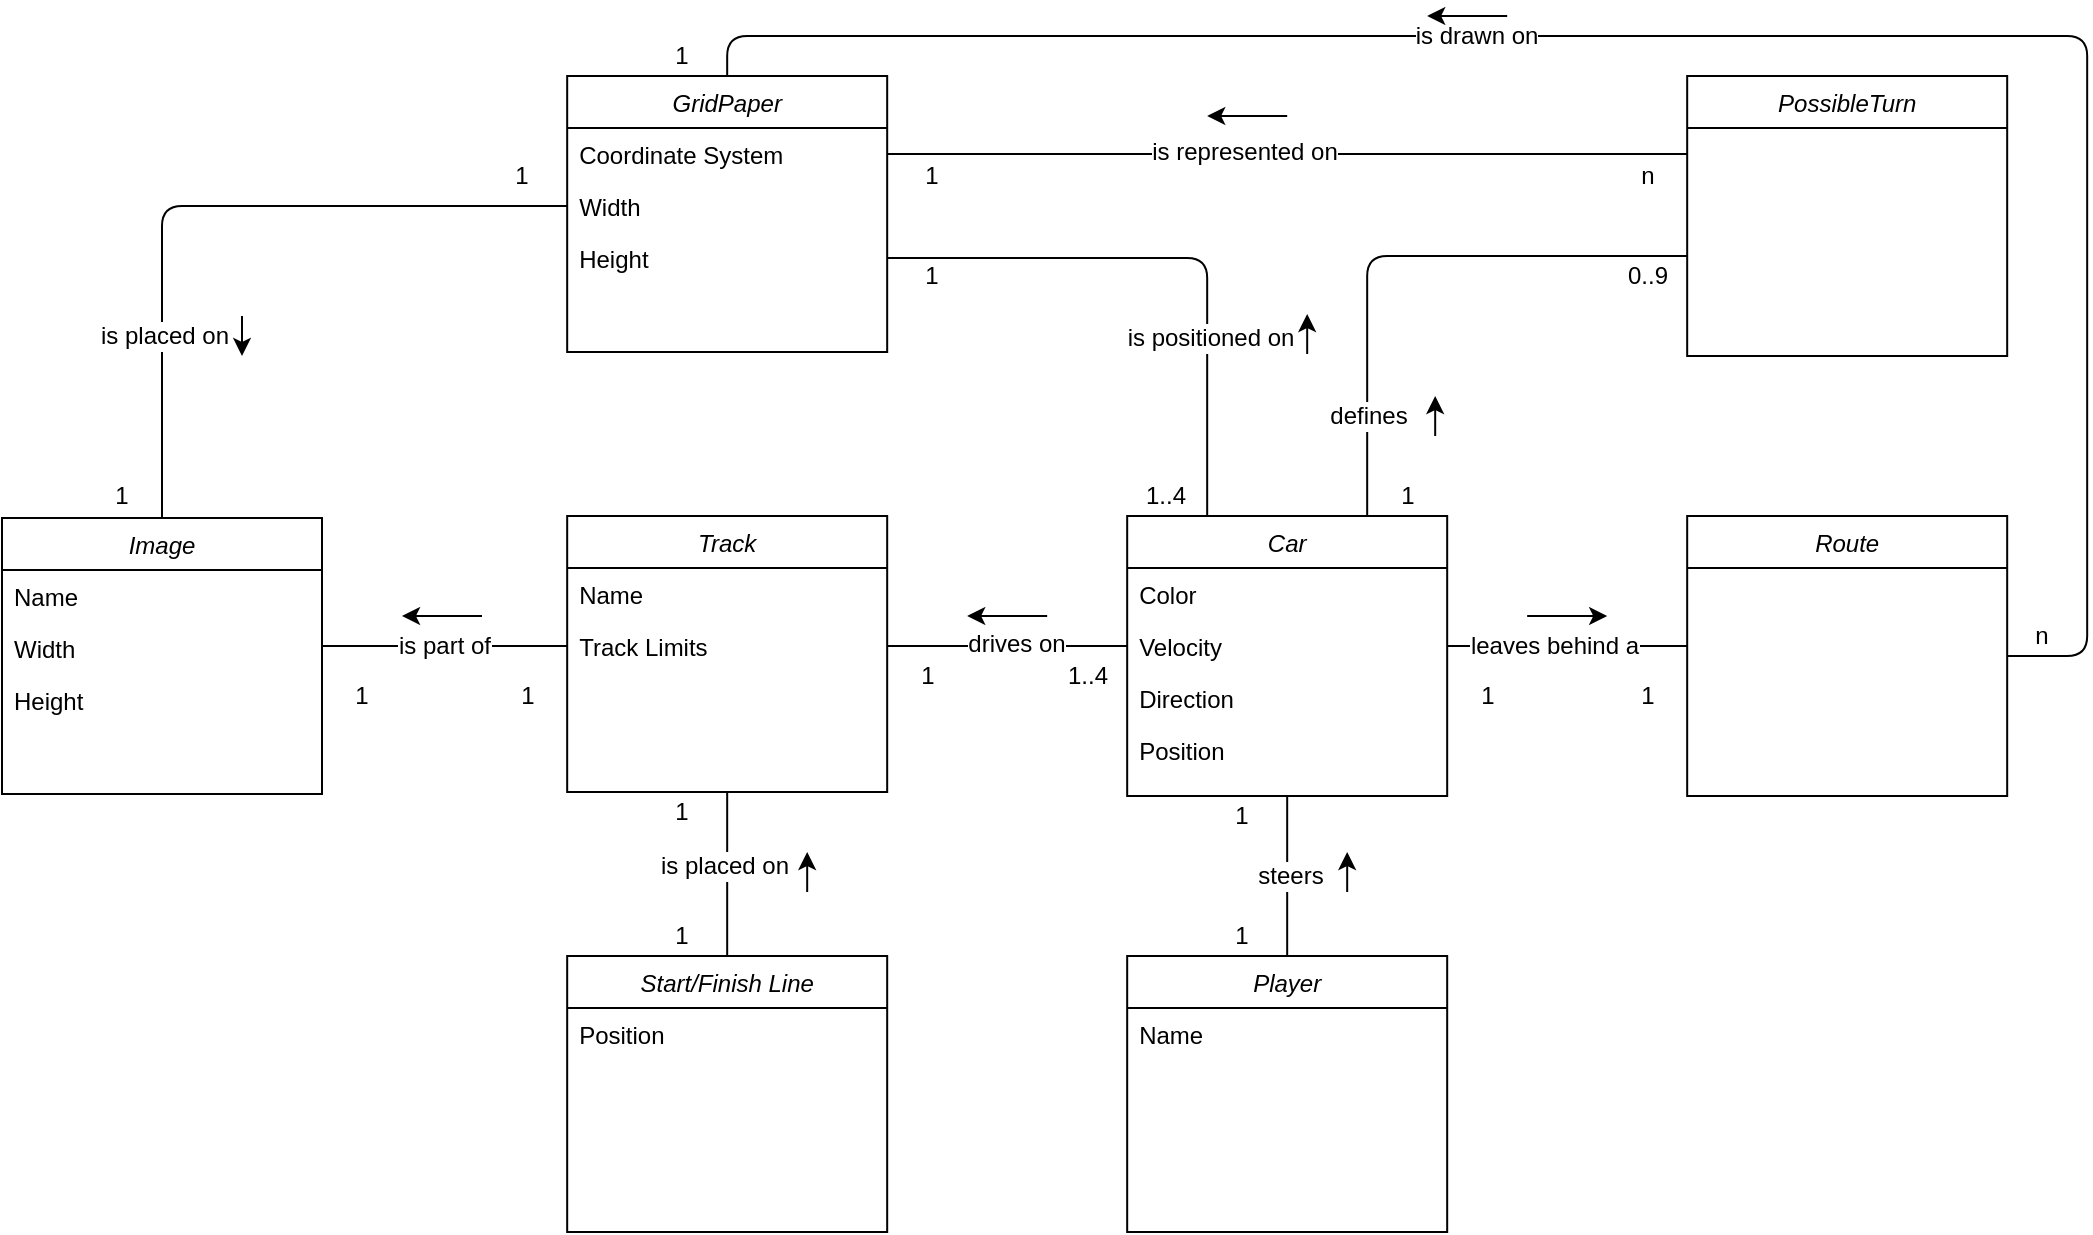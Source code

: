 <mxfile version="13.0.3" type="device"><diagram id="C5RBs43oDa-KdzZeNtuy" name="Page-1"><mxGraphModel dx="1933" dy="911" grid="1" gridSize="10" guides="1" tooltips="1" connect="1" arrows="1" fold="1" page="1" pageScale="1" pageWidth="827" pageHeight="1169" math="0" shadow="0"><root><mxCell id="WIyWlLk6GJQsqaUBKTNV-0"/><mxCell id="WIyWlLk6GJQsqaUBKTNV-1" parent="WIyWlLk6GJQsqaUBKTNV-0"/><mxCell id="zkfFHV4jXpPFQw0GAbJ--0" value="Route" style="swimlane;fontStyle=2;align=center;verticalAlign=top;childLayout=stackLayout;horizontal=1;startSize=26;horizontalStack=0;resizeParent=1;resizeLast=0;collapsible=1;marginBottom=0;rounded=0;shadow=0;strokeWidth=1;" parent="WIyWlLk6GJQsqaUBKTNV-1" vertex="1"><mxGeometry x="592.59" y="340" width="160" height="140" as="geometry"><mxRectangle x="230" y="140" width="160" height="26" as="alternateBounds"/></mxGeometry></mxCell><mxCell id="_Ce2236hqP0dLdOvEONe-0" value="PossibleTurn" style="swimlane;fontStyle=2;align=center;verticalAlign=top;childLayout=stackLayout;horizontal=1;startSize=26;horizontalStack=0;resizeParent=1;resizeLast=0;collapsible=1;marginBottom=0;rounded=0;shadow=0;strokeWidth=1;" parent="WIyWlLk6GJQsqaUBKTNV-1" vertex="1"><mxGeometry x="592.59" y="120" width="160" height="140" as="geometry"><mxRectangle x="230" y="140" width="160" height="26" as="alternateBounds"/></mxGeometry></mxCell><mxCell id="_Ce2236hqP0dLdOvEONe-6" value="Car" style="swimlane;fontStyle=2;align=center;verticalAlign=top;childLayout=stackLayout;horizontal=1;startSize=26;horizontalStack=0;resizeParent=1;resizeLast=0;collapsible=1;marginBottom=0;rounded=0;shadow=0;strokeWidth=1;" parent="WIyWlLk6GJQsqaUBKTNV-1" vertex="1"><mxGeometry x="312.59" y="340" width="160" height="140" as="geometry"><mxRectangle x="230" y="140" width="160" height="26" as="alternateBounds"/></mxGeometry></mxCell><mxCell id="_Ce2236hqP0dLdOvEONe-7" value="Color" style="text;align=left;verticalAlign=top;spacingLeft=4;spacingRight=4;overflow=hidden;rotatable=0;points=[[0,0.5],[1,0.5]];portConstraint=eastwest;" parent="_Ce2236hqP0dLdOvEONe-6" vertex="1"><mxGeometry y="26" width="160" height="26" as="geometry"/></mxCell><mxCell id="_Ce2236hqP0dLdOvEONe-40" value="Velocity" style="text;align=left;verticalAlign=top;spacingLeft=4;spacingRight=4;overflow=hidden;rotatable=0;points=[[0,0.5],[1,0.5]];portConstraint=eastwest;" parent="_Ce2236hqP0dLdOvEONe-6" vertex="1"><mxGeometry y="52" width="160" height="26" as="geometry"/></mxCell><mxCell id="J83h_mVovAWVlKE6ixnx-26" value="Direction" style="text;strokeColor=none;fillColor=none;align=left;verticalAlign=top;spacingLeft=4;spacingRight=4;overflow=hidden;rotatable=0;points=[[0,0.5],[1,0.5]];portConstraint=eastwest;" parent="_Ce2236hqP0dLdOvEONe-6" vertex="1"><mxGeometry y="78" width="160" height="26" as="geometry"/></mxCell><mxCell id="J83h_mVovAWVlKE6ixnx-42" value="Position" style="text;strokeColor=none;fillColor=none;align=left;verticalAlign=top;spacingLeft=4;spacingRight=4;overflow=hidden;rotatable=0;points=[[0,0.5],[1,0.5]];portConstraint=eastwest;" parent="_Ce2236hqP0dLdOvEONe-6" vertex="1"><mxGeometry y="104" width="160" height="26" as="geometry"/></mxCell><mxCell id="J83h_mVovAWVlKE6ixnx-13" value="Start/Finish Line" style="swimlane;fontStyle=2;align=center;verticalAlign=top;childLayout=stackLayout;horizontal=1;startSize=26;horizontalStack=0;resizeParent=1;resizeLast=0;collapsible=1;marginBottom=0;rounded=0;shadow=0;strokeWidth=1;" parent="WIyWlLk6GJQsqaUBKTNV-1" vertex="1"><mxGeometry x="32.59" y="560" width="160" height="138" as="geometry"><mxRectangle x="230" y="140" width="160" height="26" as="alternateBounds"/></mxGeometry></mxCell><mxCell id="J83h_mVovAWVlKE6ixnx-25" value="Position" style="text;strokeColor=none;fillColor=none;align=left;verticalAlign=top;spacingLeft=4;spacingRight=4;overflow=hidden;rotatable=0;points=[[0,0.5],[1,0.5]];portConstraint=eastwest;" parent="J83h_mVovAWVlKE6ixnx-13" vertex="1"><mxGeometry y="26" width="160" height="26" as="geometry"/></mxCell><mxCell id="J83h_mVovAWVlKE6ixnx-0" value="" style="group" parent="WIyWlLk6GJQsqaUBKTNV-1" vertex="1" connectable="0"><mxGeometry x="32.59" y="120.0" width="162" height="138" as="geometry"/></mxCell><mxCell id="_Ce2236hqP0dLdOvEONe-25" value="GridPaper" style="swimlane;fontStyle=2;align=center;verticalAlign=top;childLayout=stackLayout;horizontal=1;startSize=26;horizontalStack=0;resizeParent=1;resizeLast=0;collapsible=1;marginBottom=0;rounded=0;shadow=0;strokeWidth=1;" parent="J83h_mVovAWVlKE6ixnx-0" vertex="1"><mxGeometry width="160" height="138" as="geometry"><mxRectangle x="230" y="140" width="160" height="26" as="alternateBounds"/></mxGeometry></mxCell><mxCell id="J83h_mVovAWVlKE6ixnx-20" value="Coordinate System" style="text;strokeColor=none;fillColor=none;align=left;verticalAlign=top;spacingLeft=4;spacingRight=4;overflow=hidden;rotatable=0;points=[[0,0.5],[1,0.5]];portConstraint=eastwest;" parent="_Ce2236hqP0dLdOvEONe-25" vertex="1"><mxGeometry y="26" width="160" height="26" as="geometry"/></mxCell><mxCell id="J83h_mVovAWVlKE6ixnx-21" value="Width" style="text;strokeColor=none;fillColor=none;align=left;verticalAlign=top;spacingLeft=4;spacingRight=4;overflow=hidden;rotatable=0;points=[[0,0.5],[1,0.5]];portConstraint=eastwest;" parent="_Ce2236hqP0dLdOvEONe-25" vertex="1"><mxGeometry y="52" width="160" height="26" as="geometry"/></mxCell><mxCell id="J83h_mVovAWVlKE6ixnx-22" value="Height" style="text;strokeColor=none;fillColor=none;align=left;verticalAlign=top;spacingLeft=4;spacingRight=4;overflow=hidden;rotatable=0;points=[[0,0.5],[1,0.5]];portConstraint=eastwest;" parent="_Ce2236hqP0dLdOvEONe-25" vertex="1"><mxGeometry y="78" width="160" height="26" as="geometry"/></mxCell><mxCell id="J83h_mVovAWVlKE6ixnx-4" value="Track" style="swimlane;fontStyle=2;align=center;verticalAlign=top;childLayout=stackLayout;horizontal=1;startSize=26;horizontalStack=0;resizeParent=1;resizeLast=0;collapsible=1;marginBottom=0;rounded=0;shadow=0;strokeWidth=1;" parent="WIyWlLk6GJQsqaUBKTNV-1" vertex="1"><mxGeometry x="32.59" y="340" width="160" height="138" as="geometry"><mxRectangle x="230" y="140" width="160" height="26" as="alternateBounds"/></mxGeometry></mxCell><mxCell id="J83h_mVovAWVlKE6ixnx-23" value="Name" style="text;strokeColor=none;fillColor=none;align=left;verticalAlign=top;spacingLeft=4;spacingRight=4;overflow=hidden;rotatable=0;points=[[0,0.5],[1,0.5]];portConstraint=eastwest;" parent="J83h_mVovAWVlKE6ixnx-4" vertex="1"><mxGeometry y="26" width="160" height="26" as="geometry"/></mxCell><mxCell id="J83h_mVovAWVlKE6ixnx-24" value="Track Limits" style="text;strokeColor=none;fillColor=none;align=left;verticalAlign=top;spacingLeft=4;spacingRight=4;overflow=hidden;rotatable=0;points=[[0,0.5],[1,0.5]];portConstraint=eastwest;" parent="J83h_mVovAWVlKE6ixnx-4" vertex="1"><mxGeometry y="52" width="160" height="26" as="geometry"/></mxCell><mxCell id="_Ce2236hqP0dLdOvEONe-12" value="Player" style="swimlane;fontStyle=2;align=center;verticalAlign=top;childLayout=stackLayout;horizontal=1;startSize=26;horizontalStack=0;resizeParent=1;resizeLast=0;collapsible=1;marginBottom=0;rounded=0;shadow=0;strokeWidth=1;" parent="WIyWlLk6GJQsqaUBKTNV-1" vertex="1"><mxGeometry x="312.59" y="560" width="160" height="138" as="geometry"><mxRectangle x="230" y="140" width="160" height="26" as="alternateBounds"/></mxGeometry></mxCell><mxCell id="_Ce2236hqP0dLdOvEONe-14" value="Name" style="text;align=left;verticalAlign=top;spacingLeft=4;spacingRight=4;overflow=hidden;rotatable=0;points=[[0,0.5],[1,0.5]];portConstraint=eastwest;" parent="_Ce2236hqP0dLdOvEONe-12" vertex="1"><mxGeometry y="26" width="160" height="26" as="geometry"/></mxCell><mxCell id="J83h_mVovAWVlKE6ixnx-27" value="" style="endArrow=none;html=1;exitX=0.5;exitY=0;exitDx=0;exitDy=0;entryX=0;entryY=0.5;entryDx=0;entryDy=0;" parent="WIyWlLk6GJQsqaUBKTNV-1" source="d-FM7xmqoVNhCQKDQsc5-0" target="J83h_mVovAWVlKE6ixnx-21" edge="1"><mxGeometry width="50" height="50" relative="1" as="geometry"><mxPoint x="-47.41" y="250" as="sourcePoint"/><mxPoint x="2.59" y="200" as="targetPoint"/><Array as="points"><mxPoint x="-170" y="185"/></Array></mxGeometry></mxCell><mxCell id="J83h_mVovAWVlKE6ixnx-28" value="is placed on" style="text;html=1;align=center;verticalAlign=middle;resizable=0;points=[];labelBackgroundColor=#ffffff;" parent="J83h_mVovAWVlKE6ixnx-27" vertex="1" connectable="0"><mxGeometry x="0.012" y="1" relative="1" as="geometry"><mxPoint x="-25" y="66" as="offset"/></mxGeometry></mxCell><mxCell id="J83h_mVovAWVlKE6ixnx-30" value="" style="endArrow=none;html=1;entryX=0.5;entryY=1;entryDx=0;entryDy=0;exitX=0.5;exitY=0;exitDx=0;exitDy=0;" parent="WIyWlLk6GJQsqaUBKTNV-1" source="J83h_mVovAWVlKE6ixnx-13" target="J83h_mVovAWVlKE6ixnx-4" edge="1"><mxGeometry width="50" height="50" relative="1" as="geometry"><mxPoint x="-27.41" y="550" as="sourcePoint"/><mxPoint x="22.59" y="500" as="targetPoint"/></mxGeometry></mxCell><mxCell id="J83h_mVovAWVlKE6ixnx-31" value="is placed on" style="text;html=1;align=center;verticalAlign=middle;resizable=0;points=[];labelBackgroundColor=#ffffff;" parent="J83h_mVovAWVlKE6ixnx-30" vertex="1" connectable="0"><mxGeometry x="0.093" y="2" relative="1" as="geometry"><mxPoint as="offset"/></mxGeometry></mxCell><mxCell id="J83h_mVovAWVlKE6ixnx-32" value="" style="endArrow=none;html=1;startArrow=classic;startFill=1;endFill=0;" parent="WIyWlLk6GJQsqaUBKTNV-1" edge="1"><mxGeometry width="50" height="50" relative="1" as="geometry"><mxPoint x="152.59" y="508" as="sourcePoint"/><mxPoint x="152.59" y="528" as="targetPoint"/></mxGeometry></mxCell><mxCell id="J83h_mVovAWVlKE6ixnx-33" value="" style="endArrow=none;html=1;entryX=0;entryY=0.5;entryDx=0;entryDy=0;exitX=1;exitY=0.5;exitDx=0;exitDy=0;" parent="WIyWlLk6GJQsqaUBKTNV-1" source="J83h_mVovAWVlKE6ixnx-24" target="_Ce2236hqP0dLdOvEONe-40" edge="1"><mxGeometry width="50" height="50" relative="1" as="geometry"><mxPoint x="292.59" y="510" as="sourcePoint"/><mxPoint x="342.59" y="460" as="targetPoint"/></mxGeometry></mxCell><mxCell id="J83h_mVovAWVlKE6ixnx-34" value="drives on" style="text;html=1;align=center;verticalAlign=middle;resizable=0;points=[];labelBackgroundColor=#ffffff;" parent="J83h_mVovAWVlKE6ixnx-33" vertex="1" connectable="0"><mxGeometry x="0.075" y="1" relative="1" as="geometry"><mxPoint as="offset"/></mxGeometry></mxCell><mxCell id="J83h_mVovAWVlKE6ixnx-35" value="" style="endArrow=classic;html=1;" parent="WIyWlLk6GJQsqaUBKTNV-1" edge="1"><mxGeometry width="50" height="50" relative="1" as="geometry"><mxPoint x="272.59" y="390" as="sourcePoint"/><mxPoint x="232.59" y="390" as="targetPoint"/></mxGeometry></mxCell><mxCell id="J83h_mVovAWVlKE6ixnx-36" value="" style="endArrow=none;html=1;entryX=0.5;entryY=1;entryDx=0;entryDy=0;exitX=0.5;exitY=0;exitDx=0;exitDy=0;" parent="WIyWlLk6GJQsqaUBKTNV-1" source="_Ce2236hqP0dLdOvEONe-12" target="_Ce2236hqP0dLdOvEONe-6" edge="1"><mxGeometry width="50" height="50" relative="1" as="geometry"><mxPoint x="232.59" y="560" as="sourcePoint"/><mxPoint x="282.59" y="510" as="targetPoint"/></mxGeometry></mxCell><mxCell id="J83h_mVovAWVlKE6ixnx-37" value="steers" style="text;html=1;align=center;verticalAlign=middle;resizable=0;points=[];labelBackgroundColor=#ffffff;" parent="J83h_mVovAWVlKE6ixnx-36" vertex="1" connectable="0"><mxGeometry x="0.017" y="-1" relative="1" as="geometry"><mxPoint as="offset"/></mxGeometry></mxCell><mxCell id="J83h_mVovAWVlKE6ixnx-38" value="" style="endArrow=none;html=1;startArrow=classic;startFill=1;endFill=0;" parent="WIyWlLk6GJQsqaUBKTNV-1" edge="1"><mxGeometry width="50" height="50" relative="1" as="geometry"><mxPoint x="422.59" y="508" as="sourcePoint"/><mxPoint x="422.59" y="528" as="targetPoint"/></mxGeometry></mxCell><mxCell id="J83h_mVovAWVlKE6ixnx-39" value="" style="endArrow=none;html=1;exitX=1;exitY=0.5;exitDx=0;exitDy=0;" parent="WIyWlLk6GJQsqaUBKTNV-1" source="_Ce2236hqP0dLdOvEONe-40" edge="1"><mxGeometry width="50" height="50" relative="1" as="geometry"><mxPoint x="272.59" y="320" as="sourcePoint"/><mxPoint x="592.59" y="405" as="targetPoint"/></mxGeometry></mxCell><mxCell id="J83h_mVovAWVlKE6ixnx-40" value="leaves behind a" style="text;html=1;align=center;verticalAlign=middle;resizable=0;points=[];labelBackgroundColor=#ffffff;" parent="J83h_mVovAWVlKE6ixnx-39" vertex="1" connectable="0"><mxGeometry x="-0.11" relative="1" as="geometry"><mxPoint as="offset"/></mxGeometry></mxCell><mxCell id="J83h_mVovAWVlKE6ixnx-41" value="" style="endArrow=none;html=1;startArrow=classic;startFill=1;endFill=0;" parent="WIyWlLk6GJQsqaUBKTNV-1" edge="1"><mxGeometry width="50" height="50" relative="1" as="geometry"><mxPoint x="552.59" y="390" as="sourcePoint"/><mxPoint x="512.59" y="390" as="targetPoint"/></mxGeometry></mxCell><mxCell id="J83h_mVovAWVlKE6ixnx-45" value="" style="endArrow=none;html=1;entryX=1;entryY=0.5;entryDx=0;entryDy=0;exitX=0.25;exitY=0;exitDx=0;exitDy=0;" parent="WIyWlLk6GJQsqaUBKTNV-1" source="_Ce2236hqP0dLdOvEONe-6" target="J83h_mVovAWVlKE6ixnx-22" edge="1"><mxGeometry width="50" height="50" relative="1" as="geometry"><mxPoint x="352.59" y="300" as="sourcePoint"/><mxPoint x="402.59" y="250" as="targetPoint"/><Array as="points"><mxPoint x="352.59" y="211"/></Array></mxGeometry></mxCell><mxCell id="J83h_mVovAWVlKE6ixnx-46" value="is positioned on" style="text;html=1;align=center;verticalAlign=middle;resizable=0;points=[];labelBackgroundColor=#ffffff;" parent="J83h_mVovAWVlKE6ixnx-45" vertex="1" connectable="0"><mxGeometry x="-0.381" y="-1" relative="1" as="geometry"><mxPoint as="offset"/></mxGeometry></mxCell><mxCell id="J83h_mVovAWVlKE6ixnx-47" value="" style="endArrow=none;html=1;startArrow=classic;startFill=1;endFill=0;" parent="WIyWlLk6GJQsqaUBKTNV-1" edge="1"><mxGeometry width="50" height="50" relative="1" as="geometry"><mxPoint x="402.59" y="239" as="sourcePoint"/><mxPoint x="402.59" y="259" as="targetPoint"/></mxGeometry></mxCell><mxCell id="J83h_mVovAWVlKE6ixnx-49" value="" style="endArrow=none;html=1;exitX=0.75;exitY=0;exitDx=0;exitDy=0;" parent="WIyWlLk6GJQsqaUBKTNV-1" source="_Ce2236hqP0dLdOvEONe-6" edge="1"><mxGeometry width="50" height="50" relative="1" as="geometry"><mxPoint x="512.59" y="290" as="sourcePoint"/><mxPoint x="592.59" y="210" as="targetPoint"/><Array as="points"><mxPoint x="432.59" y="210"/></Array></mxGeometry></mxCell><mxCell id="J83h_mVovAWVlKE6ixnx-54" value="defines" style="text;html=1;align=center;verticalAlign=middle;resizable=0;points=[];labelBackgroundColor=#ffffff;" parent="J83h_mVovAWVlKE6ixnx-49" vertex="1" connectable="0"><mxGeometry x="-0.536" relative="1" as="geometry"><mxPoint y="17.5" as="offset"/></mxGeometry></mxCell><mxCell id="J83h_mVovAWVlKE6ixnx-50" value="" style="endArrow=none;html=1;exitX=1;exitY=0.5;exitDx=0;exitDy=0;entryX=0.5;entryY=0;entryDx=0;entryDy=0;" parent="WIyWlLk6GJQsqaUBKTNV-1" source="zkfFHV4jXpPFQw0GAbJ--0" target="_Ce2236hqP0dLdOvEONe-25" edge="1"><mxGeometry width="50" height="50" relative="1" as="geometry"><mxPoint x="862.59" y="480" as="sourcePoint"/><mxPoint x="912.59" y="430" as="targetPoint"/><Array as="points"><mxPoint x="792.59" y="410"/><mxPoint x="792.59" y="100"/><mxPoint x="442.59" y="100"/><mxPoint x="112.59" y="100"/></Array></mxGeometry></mxCell><mxCell id="J83h_mVovAWVlKE6ixnx-56" value="is drawn on" style="text;html=1;align=center;verticalAlign=middle;resizable=0;points=[];labelBackgroundColor=#ffffff;" parent="J83h_mVovAWVlKE6ixnx-50" vertex="1" connectable="0"><mxGeometry x="0.249" relative="1" as="geometry"><mxPoint as="offset"/></mxGeometry></mxCell><mxCell id="J83h_mVovAWVlKE6ixnx-51" value="" style="endArrow=none;html=1;entryX=1;entryY=0.5;entryDx=0;entryDy=0;" parent="WIyWlLk6GJQsqaUBKTNV-1" target="J83h_mVovAWVlKE6ixnx-20" edge="1"><mxGeometry width="50" height="50" relative="1" as="geometry"><mxPoint x="592.59" y="159" as="sourcePoint"/><mxPoint x="332.59" y="140" as="targetPoint"/></mxGeometry></mxCell><mxCell id="J83h_mVovAWVlKE6ixnx-52" value="is represented on" style="text;html=1;align=center;verticalAlign=middle;resizable=0;points=[];labelBackgroundColor=#ffffff;" parent="J83h_mVovAWVlKE6ixnx-51" vertex="1" connectable="0"><mxGeometry x="0.111" y="-1" relative="1" as="geometry"><mxPoint as="offset"/></mxGeometry></mxCell><mxCell id="J83h_mVovAWVlKE6ixnx-53" value="" style="endArrow=classic;html=1;" parent="WIyWlLk6GJQsqaUBKTNV-1" edge="1"><mxGeometry width="50" height="50" relative="1" as="geometry"><mxPoint x="392.59" y="140" as="sourcePoint"/><mxPoint x="352.59" y="140" as="targetPoint"/></mxGeometry></mxCell><mxCell id="J83h_mVovAWVlKE6ixnx-55" value="" style="endArrow=none;html=1;startArrow=classic;startFill=1;endFill=0;" parent="WIyWlLk6GJQsqaUBKTNV-1" edge="1"><mxGeometry width="50" height="50" relative="1" as="geometry"><mxPoint x="466.59" y="280" as="sourcePoint"/><mxPoint x="466.59" y="300" as="targetPoint"/></mxGeometry></mxCell><mxCell id="J83h_mVovAWVlKE6ixnx-57" value="" style="endArrow=classic;html=1;" parent="WIyWlLk6GJQsqaUBKTNV-1" edge="1"><mxGeometry width="50" height="50" relative="1" as="geometry"><mxPoint x="502.59" y="90" as="sourcePoint"/><mxPoint x="462.59" y="90" as="targetPoint"/></mxGeometry></mxCell><mxCell id="J83h_mVovAWVlKE6ixnx-60" value="1" style="text;html=1;strokeColor=none;fillColor=none;align=center;verticalAlign=middle;whiteSpace=wrap;rounded=0;" parent="WIyWlLk6GJQsqaUBKTNV-1" vertex="1"><mxGeometry x="70" y="100" width="40" height="20" as="geometry"/></mxCell><mxCell id="J83h_mVovAWVlKE6ixnx-61" value="n" style="text;html=1;strokeColor=none;fillColor=none;align=center;verticalAlign=middle;whiteSpace=wrap;rounded=0;" parent="WIyWlLk6GJQsqaUBKTNV-1" vertex="1"><mxGeometry x="750" y="390" width="40" height="20" as="geometry"/></mxCell><mxCell id="J83h_mVovAWVlKE6ixnx-62" value="1" style="text;html=1;strokeColor=none;fillColor=none;align=center;verticalAlign=middle;whiteSpace=wrap;rounded=0;" parent="WIyWlLk6GJQsqaUBKTNV-1" vertex="1"><mxGeometry x="-10" y="160" width="40" height="20" as="geometry"/></mxCell><mxCell id="J83h_mVovAWVlKE6ixnx-63" value="1" style="text;html=1;strokeColor=none;fillColor=none;align=center;verticalAlign=middle;whiteSpace=wrap;rounded=0;" parent="WIyWlLk6GJQsqaUBKTNV-1" vertex="1"><mxGeometry x="-210" y="320" width="40" height="20" as="geometry"/></mxCell><mxCell id="J83h_mVovAWVlKE6ixnx-64" value="1" style="text;html=1;strokeColor=none;fillColor=none;align=center;verticalAlign=middle;whiteSpace=wrap;rounded=0;" parent="WIyWlLk6GJQsqaUBKTNV-1" vertex="1"><mxGeometry x="70" y="478" width="40" height="20" as="geometry"/></mxCell><mxCell id="J83h_mVovAWVlKE6ixnx-65" value="1" style="text;html=1;strokeColor=none;fillColor=none;align=center;verticalAlign=middle;whiteSpace=wrap;rounded=0;" parent="WIyWlLk6GJQsqaUBKTNV-1" vertex="1"><mxGeometry x="70" y="540" width="40" height="20" as="geometry"/></mxCell><mxCell id="J83h_mVovAWVlKE6ixnx-66" value="1" style="text;html=1;strokeColor=none;fillColor=none;align=center;verticalAlign=middle;whiteSpace=wrap;rounded=0;" parent="WIyWlLk6GJQsqaUBKTNV-1" vertex="1"><mxGeometry x="192.59" y="410" width="40" height="20" as="geometry"/></mxCell><mxCell id="J83h_mVovAWVlKE6ixnx-67" value="1..4" style="text;html=1;strokeColor=none;fillColor=none;align=center;verticalAlign=middle;whiteSpace=wrap;rounded=0;" parent="WIyWlLk6GJQsqaUBKTNV-1" vertex="1"><mxGeometry x="272.59" y="410" width="40" height="20" as="geometry"/></mxCell><mxCell id="J83h_mVovAWVlKE6ixnx-68" value="1" style="text;html=1;strokeColor=none;fillColor=none;align=center;verticalAlign=middle;whiteSpace=wrap;rounded=0;" parent="WIyWlLk6GJQsqaUBKTNV-1" vertex="1"><mxGeometry x="350" y="480" width="40" height="20" as="geometry"/></mxCell><mxCell id="J83h_mVovAWVlKE6ixnx-69" value="1" style="text;html=1;strokeColor=none;fillColor=none;align=center;verticalAlign=middle;whiteSpace=wrap;rounded=0;" parent="WIyWlLk6GJQsqaUBKTNV-1" vertex="1"><mxGeometry x="350" y="540" width="40" height="20" as="geometry"/></mxCell><mxCell id="J83h_mVovAWVlKE6ixnx-70" value="1" style="text;html=1;strokeColor=none;fillColor=none;align=center;verticalAlign=middle;whiteSpace=wrap;rounded=0;" parent="WIyWlLk6GJQsqaUBKTNV-1" vertex="1"><mxGeometry x="194.59" y="210" width="40" height="20" as="geometry"/></mxCell><mxCell id="J83h_mVovAWVlKE6ixnx-71" value="1..4" style="text;html=1;strokeColor=none;fillColor=none;align=center;verticalAlign=middle;whiteSpace=wrap;rounded=0;" parent="WIyWlLk6GJQsqaUBKTNV-1" vertex="1"><mxGeometry x="312" y="320" width="40" height="20" as="geometry"/></mxCell><mxCell id="J83h_mVovAWVlKE6ixnx-72" value="1" style="text;html=1;strokeColor=none;fillColor=none;align=center;verticalAlign=middle;whiteSpace=wrap;rounded=0;" parent="WIyWlLk6GJQsqaUBKTNV-1" vertex="1"><mxGeometry x="472.59" y="420" width="40" height="20" as="geometry"/></mxCell><mxCell id="J83h_mVovAWVlKE6ixnx-73" value="1" style="text;html=1;strokeColor=none;fillColor=none;align=center;verticalAlign=middle;whiteSpace=wrap;rounded=0;" parent="WIyWlLk6GJQsqaUBKTNV-1" vertex="1"><mxGeometry x="552.59" y="420" width="40" height="20" as="geometry"/></mxCell><mxCell id="J83h_mVovAWVlKE6ixnx-74" value="1" style="text;html=1;strokeColor=none;fillColor=none;align=center;verticalAlign=middle;whiteSpace=wrap;rounded=0;" parent="WIyWlLk6GJQsqaUBKTNV-1" vertex="1"><mxGeometry x="432.59" y="320" width="40" height="20" as="geometry"/></mxCell><mxCell id="J83h_mVovAWVlKE6ixnx-75" value="0..9" style="text;html=1;strokeColor=none;fillColor=none;align=center;verticalAlign=middle;whiteSpace=wrap;rounded=0;" parent="WIyWlLk6GJQsqaUBKTNV-1" vertex="1"><mxGeometry x="552.59" y="210" width="40" height="20" as="geometry"/></mxCell><mxCell id="J83h_mVovAWVlKE6ixnx-76" value="1" style="text;html=1;strokeColor=none;fillColor=none;align=center;verticalAlign=middle;whiteSpace=wrap;rounded=0;" parent="WIyWlLk6GJQsqaUBKTNV-1" vertex="1"><mxGeometry x="194.59" y="160" width="40" height="20" as="geometry"/></mxCell><mxCell id="J83h_mVovAWVlKE6ixnx-77" value="n" style="text;html=1;strokeColor=none;fillColor=none;align=center;verticalAlign=middle;whiteSpace=wrap;rounded=0;" parent="WIyWlLk6GJQsqaUBKTNV-1" vertex="1"><mxGeometry x="552.59" y="160" width="40" height="20" as="geometry"/></mxCell><mxCell id="d-FM7xmqoVNhCQKDQsc5-4" value="" style="endArrow=none;html=1;entryX=0;entryY=0.5;entryDx=0;entryDy=0;" edge="1" parent="WIyWlLk6GJQsqaUBKTNV-1" target="J83h_mVovAWVlKE6ixnx-24"><mxGeometry width="50" height="50" relative="1" as="geometry"><mxPoint x="-90" y="405" as="sourcePoint"/><mxPoint x="-60" y="500" as="targetPoint"/></mxGeometry></mxCell><mxCell id="d-FM7xmqoVNhCQKDQsc5-5" value="is part of" style="edgeLabel;html=1;align=center;verticalAlign=middle;resizable=0;points=[];fontSize=12;" vertex="1" connectable="0" parent="d-FM7xmqoVNhCQKDQsc5-4"><mxGeometry x="-0.225" y="2" relative="1" as="geometry"><mxPoint x="13" y="2" as="offset"/></mxGeometry></mxCell><mxCell id="d-FM7xmqoVNhCQKDQsc5-0" value="Image" style="swimlane;fontStyle=2;align=center;verticalAlign=top;childLayout=stackLayout;horizontal=1;startSize=26;horizontalStack=0;resizeParent=1;resizeLast=0;collapsible=1;marginBottom=0;rounded=0;shadow=0;strokeWidth=1;" vertex="1" parent="WIyWlLk6GJQsqaUBKTNV-1"><mxGeometry x="-250" y="341" width="160" height="138" as="geometry"><mxRectangle x="230" y="140" width="160" height="26" as="alternateBounds"/></mxGeometry></mxCell><mxCell id="d-FM7xmqoVNhCQKDQsc5-1" value="Name" style="text;strokeColor=none;fillColor=none;align=left;verticalAlign=top;spacingLeft=4;spacingRight=4;overflow=hidden;rotatable=0;points=[[0,0.5],[1,0.5]];portConstraint=eastwest;" vertex="1" parent="d-FM7xmqoVNhCQKDQsc5-0"><mxGeometry y="26" width="160" height="26" as="geometry"/></mxCell><mxCell id="d-FM7xmqoVNhCQKDQsc5-2" value="Width" style="text;strokeColor=none;fillColor=none;align=left;verticalAlign=top;spacingLeft=4;spacingRight=4;overflow=hidden;rotatable=0;points=[[0,0.5],[1,0.5]];portConstraint=eastwest;" vertex="1" parent="d-FM7xmqoVNhCQKDQsc5-0"><mxGeometry y="52" width="160" height="26" as="geometry"/></mxCell><mxCell id="d-FM7xmqoVNhCQKDQsc5-3" value="Height" style="text;strokeColor=none;fillColor=none;align=left;verticalAlign=top;spacingLeft=4;spacingRight=4;overflow=hidden;rotatable=0;points=[[0,0.5],[1,0.5]];portConstraint=eastwest;" vertex="1" parent="d-FM7xmqoVNhCQKDQsc5-0"><mxGeometry y="78" width="160" height="26" as="geometry"/></mxCell><mxCell id="d-FM7xmqoVNhCQKDQsc5-6" value="" style="endArrow=classic;html=1;fontSize=12;" edge="1" parent="WIyWlLk6GJQsqaUBKTNV-1"><mxGeometry width="50" height="50" relative="1" as="geometry"><mxPoint x="-10" y="390" as="sourcePoint"/><mxPoint x="-50" y="390" as="targetPoint"/></mxGeometry></mxCell><mxCell id="d-FM7xmqoVNhCQKDQsc5-7" value="" style="endArrow=classic;html=1;fontSize=12;" edge="1" parent="WIyWlLk6GJQsqaUBKTNV-1"><mxGeometry width="50" height="50" relative="1" as="geometry"><mxPoint x="-130" y="240" as="sourcePoint"/><mxPoint x="-130" y="260" as="targetPoint"/></mxGeometry></mxCell><mxCell id="d-FM7xmqoVNhCQKDQsc5-8" value="1" style="text;html=1;strokeColor=none;fillColor=none;align=center;verticalAlign=middle;whiteSpace=wrap;rounded=0;" vertex="1" parent="WIyWlLk6GJQsqaUBKTNV-1"><mxGeometry x="-7.41" y="420" width="40" height="20" as="geometry"/></mxCell><mxCell id="d-FM7xmqoVNhCQKDQsc5-9" value="1" style="text;html=1;strokeColor=none;fillColor=none;align=center;verticalAlign=middle;whiteSpace=wrap;rounded=0;" vertex="1" parent="WIyWlLk6GJQsqaUBKTNV-1"><mxGeometry x="-90" y="420" width="40" height="20" as="geometry"/></mxCell></root></mxGraphModel></diagram></mxfile>